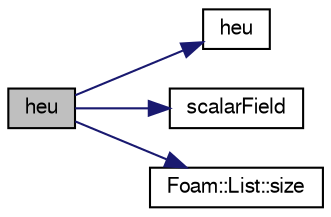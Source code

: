 digraph "heu"
{
  bgcolor="transparent";
  edge [fontname="FreeSans",fontsize="10",labelfontname="FreeSans",labelfontsize="10"];
  node [fontname="FreeSans",fontsize="10",shape=record];
  rankdir="LR";
  Node33 [label="heu",height=0.2,width=0.4,color="black", fillcolor="grey75", style="filled", fontcolor="black"];
  Node33 -> Node34 [color="midnightblue",fontsize="10",style="solid",fontname="FreeSans"];
  Node34 [label="heu",height=0.2,width=0.4,color="black",URL="$a30170.html#a32861976ba11f656b19ddff1514d50d3",tooltip="Unburnt gas enthalpy [J/kg]. "];
  Node33 -> Node35 [color="midnightblue",fontsize="10",style="solid",fontname="FreeSans"];
  Node35 [label="scalarField",height=0.2,width=0.4,color="black",URL="$a19001.html#afcd8855c276a98ae9604b35c8fb5b81e"];
  Node33 -> Node36 [color="midnightblue",fontsize="10",style="solid",fontname="FreeSans"];
  Node36 [label="Foam::List::size",height=0.2,width=0.4,color="black",URL="$a25694.html#a8a5f6fa29bd4b500caf186f60245b384",tooltip="Override size to be inconsistent with allocated storage. "];
}
